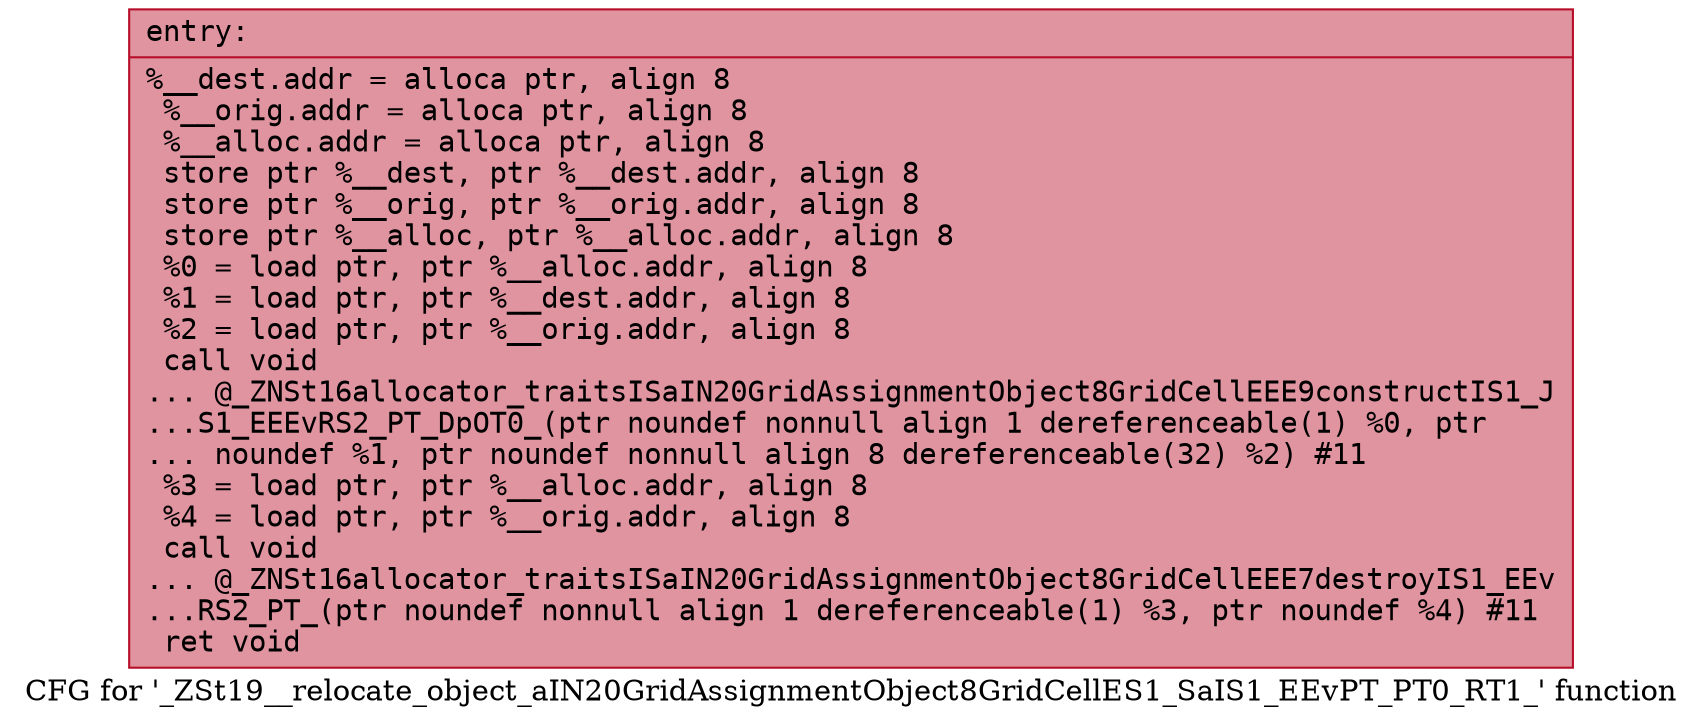 digraph "CFG for '_ZSt19__relocate_object_aIN20GridAssignmentObject8GridCellES1_SaIS1_EEvPT_PT0_RT1_' function" {
	label="CFG for '_ZSt19__relocate_object_aIN20GridAssignmentObject8GridCellES1_SaIS1_EEvPT_PT0_RT1_' function";

	Node0x564619459870 [shape=record,color="#b70d28ff", style=filled, fillcolor="#b70d2870" fontname="Courier",label="{entry:\l|  %__dest.addr = alloca ptr, align 8\l  %__orig.addr = alloca ptr, align 8\l  %__alloc.addr = alloca ptr, align 8\l  store ptr %__dest, ptr %__dest.addr, align 8\l  store ptr %__orig, ptr %__orig.addr, align 8\l  store ptr %__alloc, ptr %__alloc.addr, align 8\l  %0 = load ptr, ptr %__alloc.addr, align 8\l  %1 = load ptr, ptr %__dest.addr, align 8\l  %2 = load ptr, ptr %__orig.addr, align 8\l  call void\l... @_ZNSt16allocator_traitsISaIN20GridAssignmentObject8GridCellEEE9constructIS1_J\l...S1_EEEvRS2_PT_DpOT0_(ptr noundef nonnull align 1 dereferenceable(1) %0, ptr\l... noundef %1, ptr noundef nonnull align 8 dereferenceable(32) %2) #11\l  %3 = load ptr, ptr %__alloc.addr, align 8\l  %4 = load ptr, ptr %__orig.addr, align 8\l  call void\l... @_ZNSt16allocator_traitsISaIN20GridAssignmentObject8GridCellEEE7destroyIS1_EEv\l...RS2_PT_(ptr noundef nonnull align 1 dereferenceable(1) %3, ptr noundef %4) #11\l  ret void\l}"];
}
